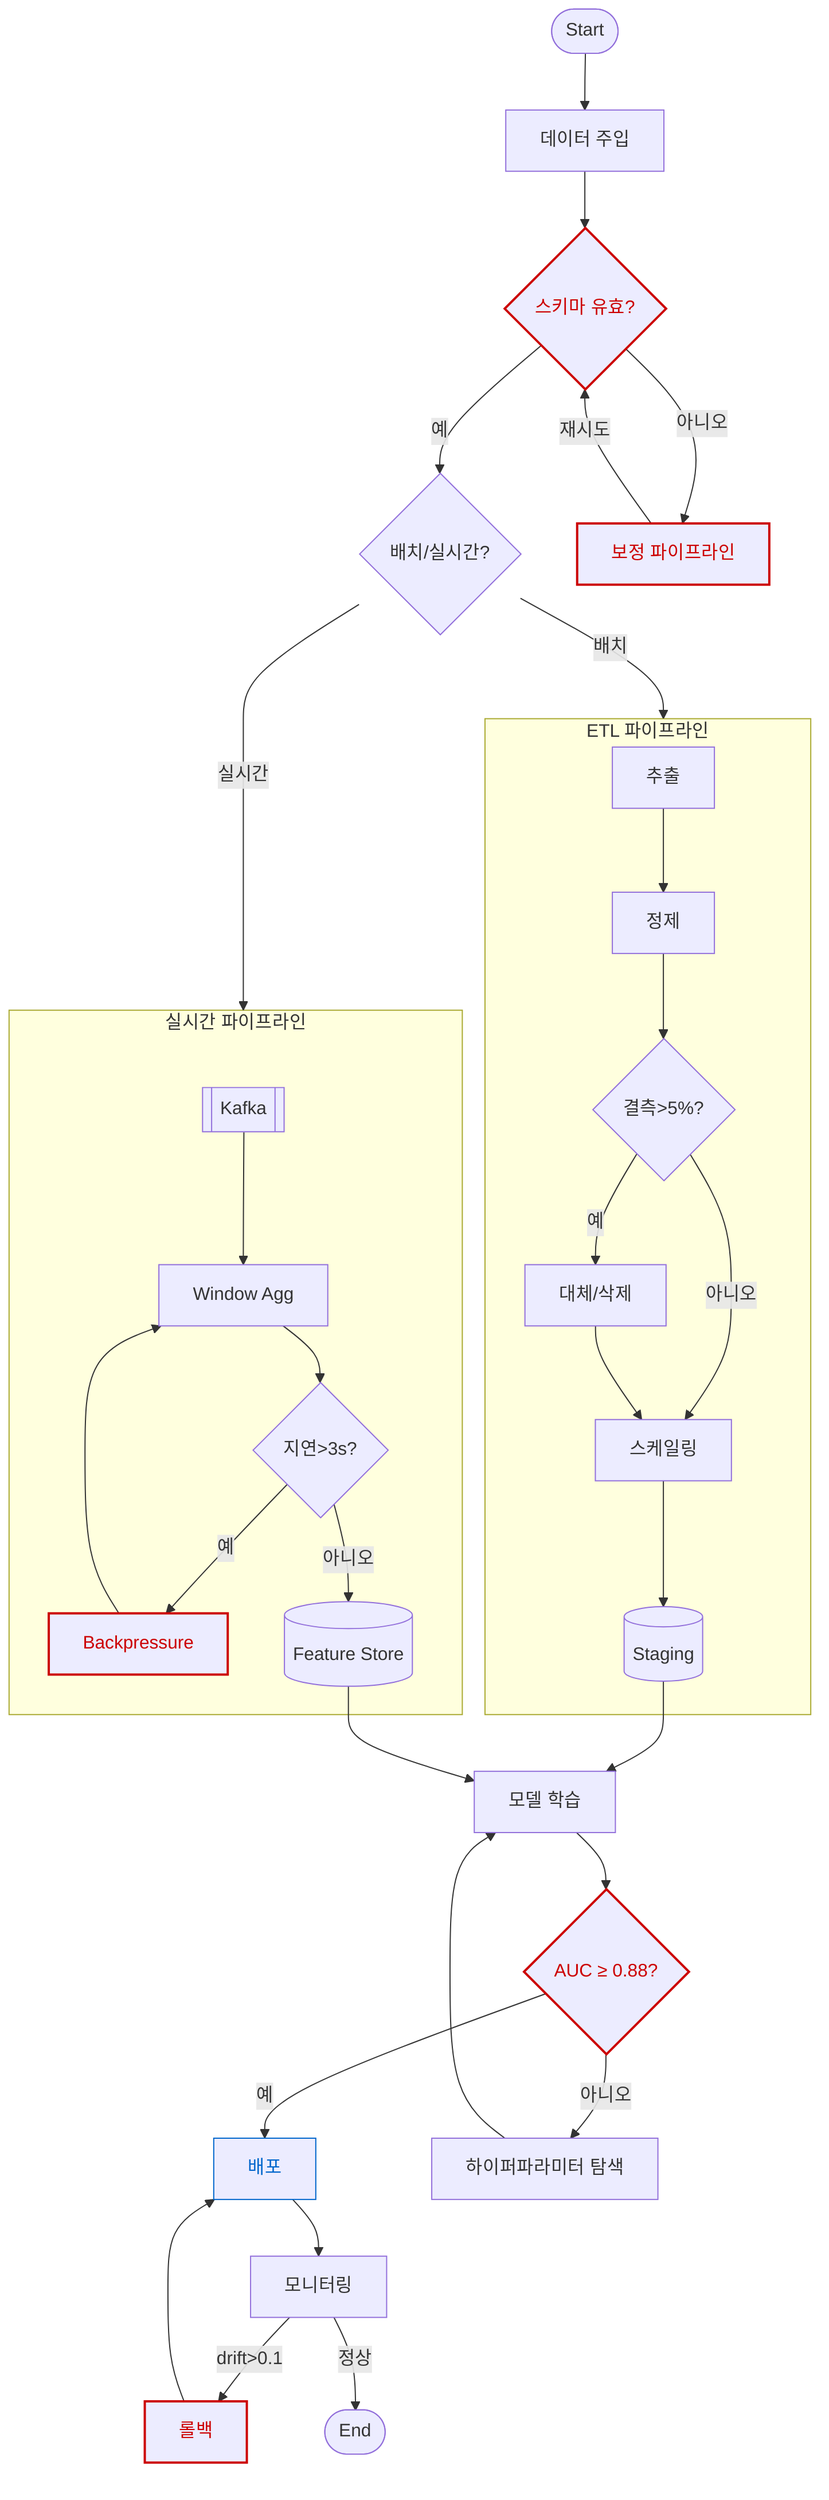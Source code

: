 flowchart TD
    %% 글로벌 스타일/클래스
    classDef hot stroke-width:2px,stroke:#c00,color:#c00
    classDef cold stroke:#06c,color:#06c
    %% 상위 파이프라인
    START([Start]) --> INJ[데이터 주입]
    INJ --> VAL{"스키마 유효?"}
    VAL -- 예 --> ROUTE{"배치/실시간?"}
    VAL -- 아니오 --> ERR[보정 파이프라인]:::hot -->|재시도| VAL

    subgraph ETL["ETL 파이프라인"]
      direction TB
      E1[추출] --> E2[정제]
      E2 --> E3{"결측>5%?"}
      E3 -- 예 --> E4[대체/삭제]
      E3 -- 아니오 --> E5[스케일링]
      E4 --> E5 --> OUT1[(Staging)]
    end

    subgraph STREAM["실시간 파이프라인"]
      direction LR
      S1[[Kafka]] --> S2[Window Agg]
      S2 --> S3{지연>3s?}
      S3 -- 예 --> S4[Backpressure]:::hot --> S2
      S3 -- 아니오 --> OUT2[(Feature Store)]
    end

    ROUTE -- 배치 --> ETL
    ROUTE -- 실시간 --> STREAM

    OUT1 --> TRAIN[모델 학습]
    OUT2 --> TRAIN
    TRAIN --> EVAL{"AUC ≥ 0.88?"}
    EVAL -- 예 --> DEPLOY[배포]:::cold
    EVAL -- 아니오 --> TUNE[하이퍼파라미터 탐색] --> TRAIN
    DEPLOY --> MON[모니터링] -->|drift>0.1| ROLL[롤백] --> DEPLOY
    MON -->|정상| END([End])

    click OUT2 "https://example.com/feature-store" "Feature Store 문서"
    class VAL,EVAL,ROLL hot